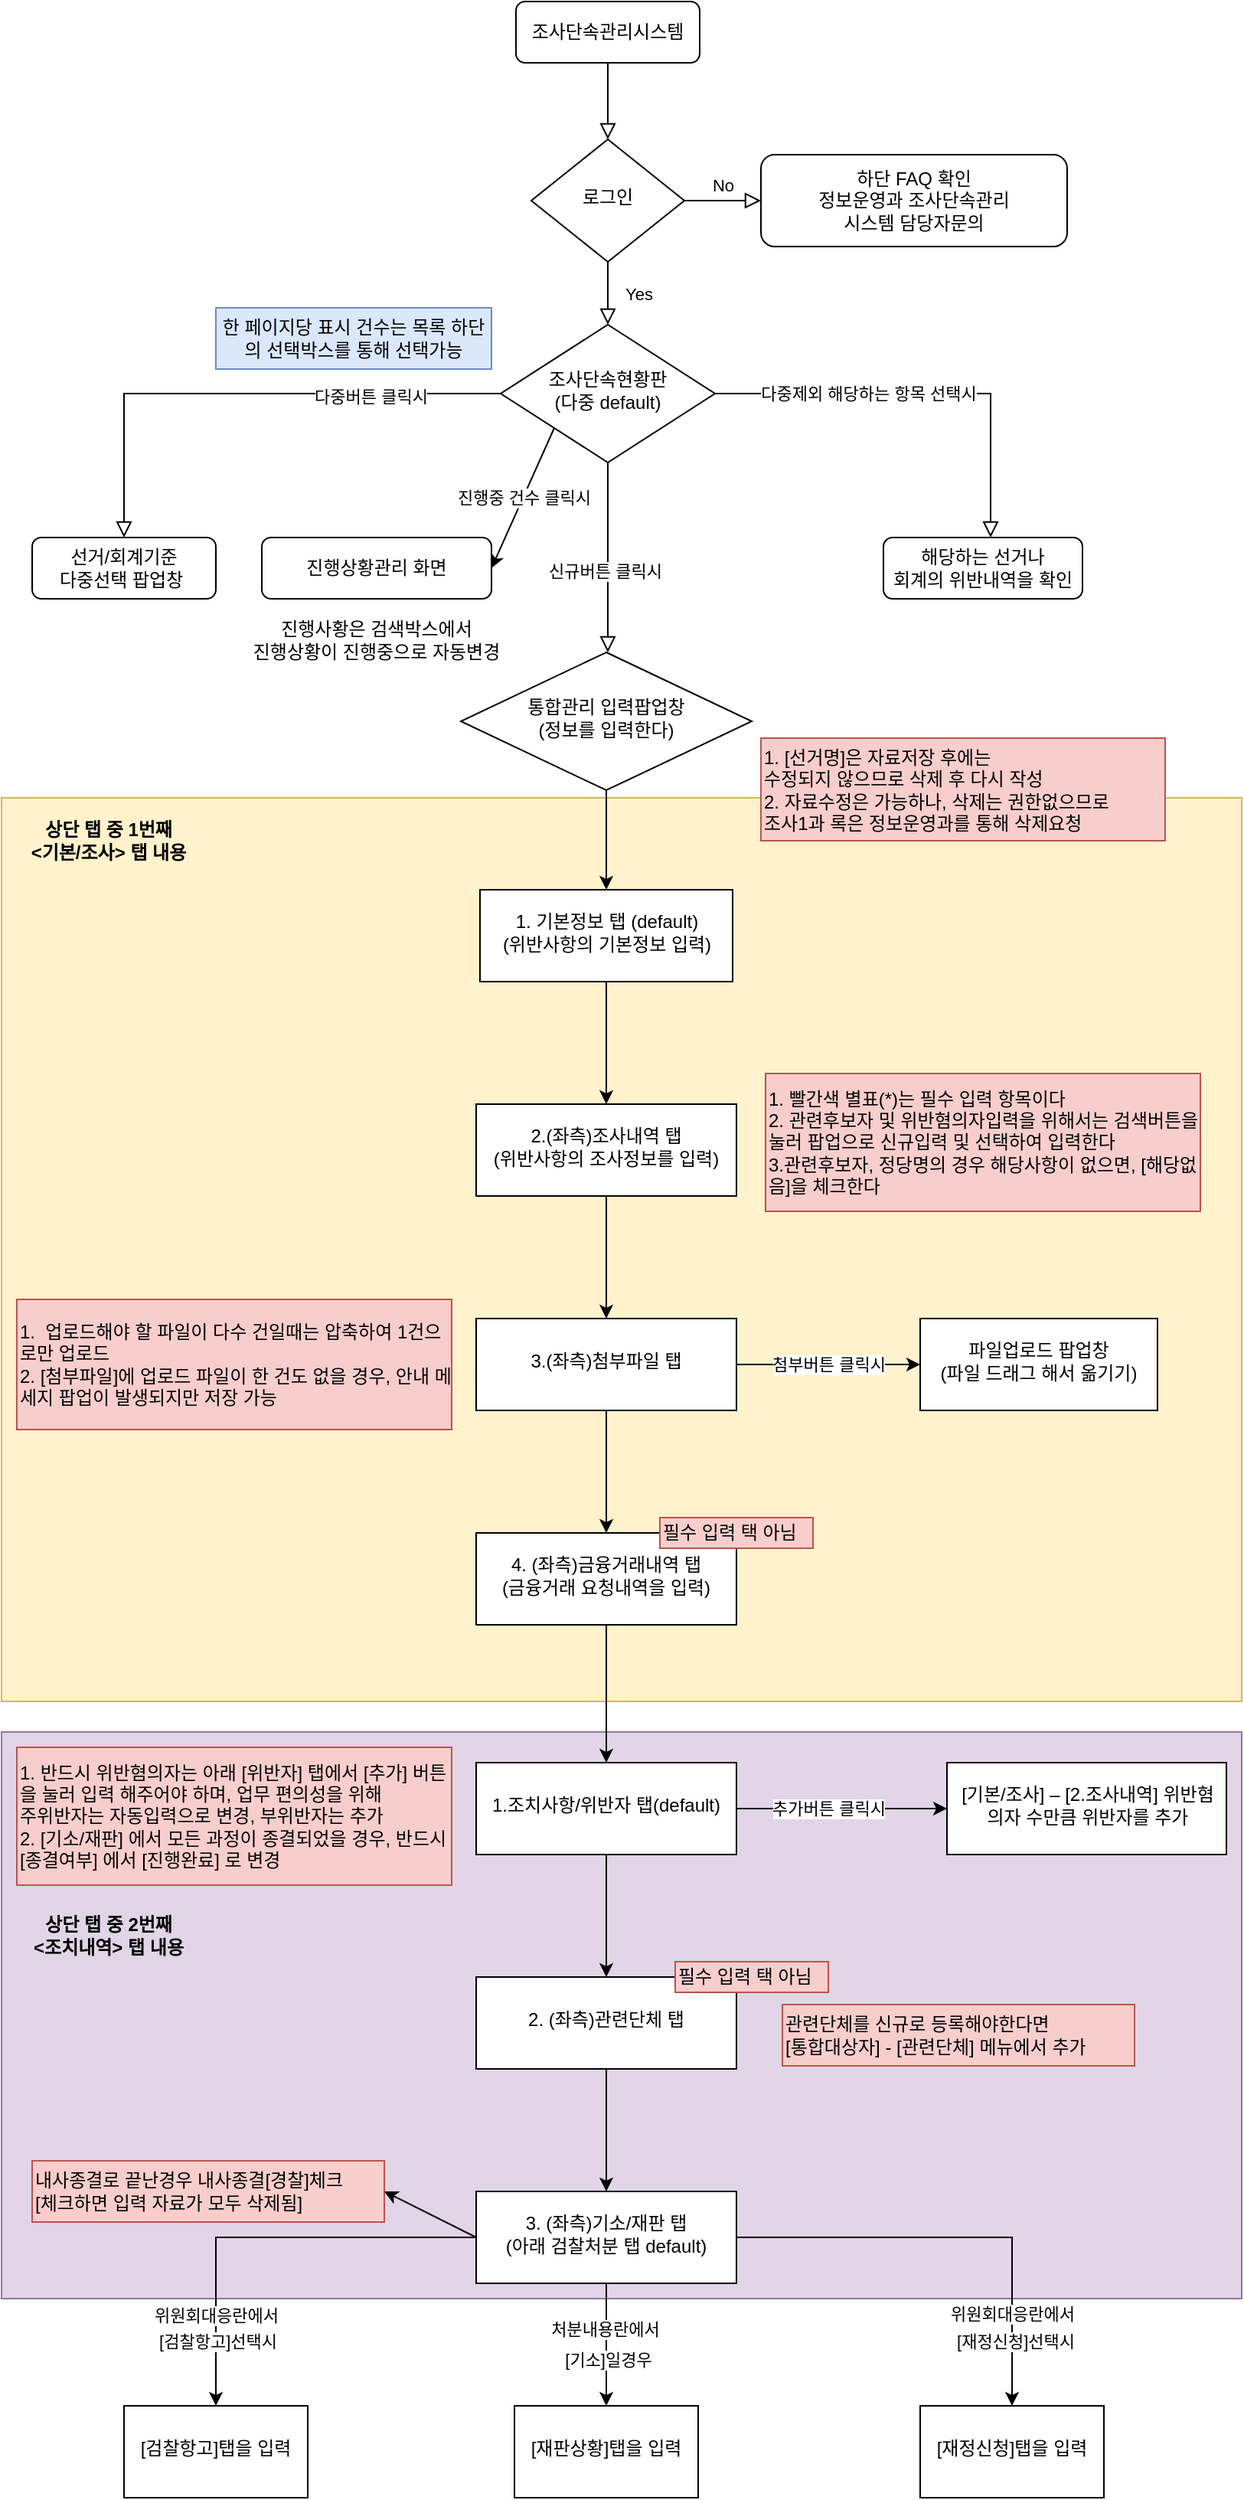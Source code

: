<mxfile version="14.5.10" type="github">
  <diagram id="C5RBs43oDa-KdzZeNtuy" name="Page-1">
    <mxGraphModel dx="1038" dy="548" grid="1" gridSize="10" guides="1" tooltips="1" connect="1" arrows="1" fold="1" page="1" pageScale="1" pageWidth="827" pageHeight="1169" math="0" shadow="0">
      <root>
        <mxCell id="WIyWlLk6GJQsqaUBKTNV-0" />
        <mxCell id="WIyWlLk6GJQsqaUBKTNV-1" parent="WIyWlLk6GJQsqaUBKTNV-0" />
        <mxCell id="VF_8aTGz_swJNqBdA8Xl-57" value="" style="rounded=0;whiteSpace=wrap;html=1;fillColor=#e1d5e7;strokeColor=#9673a6;" vertex="1" parent="WIyWlLk6GJQsqaUBKTNV-1">
          <mxGeometry x="10" y="1200" width="810" height="370" as="geometry" />
        </mxCell>
        <mxCell id="VF_8aTGz_swJNqBdA8Xl-43" value="" style="rounded=0;whiteSpace=wrap;html=1;fillColor=#fff2cc;strokeColor=#d6b656;" vertex="1" parent="WIyWlLk6GJQsqaUBKTNV-1">
          <mxGeometry x="10" y="590" width="810" height="590" as="geometry" />
        </mxCell>
        <mxCell id="WIyWlLk6GJQsqaUBKTNV-2" value="" style="rounded=0;html=1;jettySize=auto;orthogonalLoop=1;fontSize=11;endArrow=block;endFill=0;endSize=8;strokeWidth=1;shadow=0;labelBackgroundColor=none;edgeStyle=orthogonalEdgeStyle;" parent="WIyWlLk6GJQsqaUBKTNV-1" source="WIyWlLk6GJQsqaUBKTNV-3" target="WIyWlLk6GJQsqaUBKTNV-6" edge="1">
          <mxGeometry relative="1" as="geometry" />
        </mxCell>
        <mxCell id="WIyWlLk6GJQsqaUBKTNV-3" value="조사단속관리시스템" style="rounded=1;whiteSpace=wrap;html=1;fontSize=12;glass=0;strokeWidth=1;shadow=0;" parent="WIyWlLk6GJQsqaUBKTNV-1" vertex="1">
          <mxGeometry x="346" y="70" width="120" height="40" as="geometry" />
        </mxCell>
        <mxCell id="WIyWlLk6GJQsqaUBKTNV-4" value="Yes" style="rounded=0;html=1;jettySize=auto;orthogonalLoop=1;fontSize=11;endArrow=block;endFill=0;endSize=8;strokeWidth=1;shadow=0;labelBackgroundColor=none;edgeStyle=orthogonalEdgeStyle;" parent="WIyWlLk6GJQsqaUBKTNV-1" source="WIyWlLk6GJQsqaUBKTNV-6" target="WIyWlLk6GJQsqaUBKTNV-10" edge="1">
          <mxGeometry y="20" relative="1" as="geometry">
            <mxPoint as="offset" />
          </mxGeometry>
        </mxCell>
        <mxCell id="WIyWlLk6GJQsqaUBKTNV-5" value="No" style="edgeStyle=orthogonalEdgeStyle;rounded=0;html=1;jettySize=auto;orthogonalLoop=1;fontSize=11;endArrow=block;endFill=0;endSize=8;strokeWidth=1;shadow=0;labelBackgroundColor=none;" parent="WIyWlLk6GJQsqaUBKTNV-1" source="WIyWlLk6GJQsqaUBKTNV-6" target="WIyWlLk6GJQsqaUBKTNV-7" edge="1">
          <mxGeometry y="10" relative="1" as="geometry">
            <mxPoint as="offset" />
          </mxGeometry>
        </mxCell>
        <mxCell id="WIyWlLk6GJQsqaUBKTNV-6" value="로그인" style="rhombus;whiteSpace=wrap;html=1;shadow=0;fontFamily=Helvetica;fontSize=12;align=center;strokeWidth=1;spacing=6;spacingTop=-4;" parent="WIyWlLk6GJQsqaUBKTNV-1" vertex="1">
          <mxGeometry x="356" y="160" width="100" height="80" as="geometry" />
        </mxCell>
        <mxCell id="WIyWlLk6GJQsqaUBKTNV-7" value="하단 FAQ 확인&lt;br&gt;정보운영과 조사단속관리 &lt;br&gt;시스템 담당자문의" style="rounded=1;whiteSpace=wrap;html=1;fontSize=12;glass=0;strokeWidth=1;shadow=0;" parent="WIyWlLk6GJQsqaUBKTNV-1" vertex="1">
          <mxGeometry x="506" y="170" width="200" height="60" as="geometry" />
        </mxCell>
        <mxCell id="WIyWlLk6GJQsqaUBKTNV-8" value="" style="rounded=0;html=1;jettySize=auto;orthogonalLoop=1;fontSize=11;endArrow=block;endFill=0;endSize=8;strokeWidth=1;shadow=0;labelBackgroundColor=none;edgeStyle=orthogonalEdgeStyle;entryX=0.5;entryY=0;entryDx=0;entryDy=0;" parent="WIyWlLk6GJQsqaUBKTNV-1" edge="1">
          <mxGeometry x="0.758" y="44" relative="1" as="geometry">
            <mxPoint as="offset" />
            <mxPoint x="406" y="371" as="sourcePoint" />
            <mxPoint x="406" y="495" as="targetPoint" />
            <Array as="points" />
          </mxGeometry>
        </mxCell>
        <mxCell id="VF_8aTGz_swJNqBdA8Xl-21" value="신규버튼 클릭시" style="edgeLabel;html=1;align=center;verticalAlign=middle;resizable=0;points=[];" vertex="1" connectable="0" parent="WIyWlLk6GJQsqaUBKTNV-8">
          <mxGeometry x="0.136" y="-2" relative="1" as="geometry">
            <mxPoint as="offset" />
          </mxGeometry>
        </mxCell>
        <mxCell id="WIyWlLk6GJQsqaUBKTNV-9" value="" style="edgeStyle=orthogonalEdgeStyle;rounded=0;html=1;jettySize=auto;orthogonalLoop=1;fontSize=11;endArrow=block;endFill=0;endSize=8;strokeWidth=1;shadow=0;labelBackgroundColor=none;" parent="WIyWlLk6GJQsqaUBKTNV-1" source="WIyWlLk6GJQsqaUBKTNV-10" target="WIyWlLk6GJQsqaUBKTNV-12" edge="1">
          <mxGeometry y="10" relative="1" as="geometry">
            <mxPoint as="offset" />
            <Array as="points">
              <mxPoint x="656" y="326" />
            </Array>
          </mxGeometry>
        </mxCell>
        <mxCell id="VF_8aTGz_swJNqBdA8Xl-8" value="다중제외 해당하는 항목 선택시" style="edgeLabel;html=1;align=center;verticalAlign=middle;resizable=0;points=[];" vertex="1" connectable="0" parent="WIyWlLk6GJQsqaUBKTNV-9">
          <mxGeometry x="-0.275" relative="1" as="geometry">
            <mxPoint as="offset" />
          </mxGeometry>
        </mxCell>
        <mxCell id="WIyWlLk6GJQsqaUBKTNV-10" value="조사단속현황판&lt;br&gt;(다중 default)" style="rhombus;whiteSpace=wrap;html=1;shadow=0;fontFamily=Helvetica;fontSize=12;align=center;strokeWidth=1;spacing=6;spacingTop=-4;" parent="WIyWlLk6GJQsqaUBKTNV-1" vertex="1">
          <mxGeometry x="336" y="281" width="140" height="90" as="geometry" />
        </mxCell>
        <mxCell id="WIyWlLk6GJQsqaUBKTNV-12" value=" 해당하는 선거나 &lt;br&gt;회계의 위반내역을 확인" style="rounded=1;whiteSpace=wrap;html=1;fontSize=12;glass=0;strokeWidth=1;shadow=0;" parent="WIyWlLk6GJQsqaUBKTNV-1" vertex="1">
          <mxGeometry x="586" y="420" width="130" height="40" as="geometry" />
        </mxCell>
        <mxCell id="VF_8aTGz_swJNqBdA8Xl-0" value="한 페이지당 표시 건수는 목록 하단의 선택박스를 통해 선택가능" style="text;html=1;strokeColor=#6c8ebf;fillColor=#dae8fc;align=center;verticalAlign=middle;whiteSpace=wrap;rounded=0;" vertex="1" parent="WIyWlLk6GJQsqaUBKTNV-1">
          <mxGeometry x="150" y="270" width="180" height="40" as="geometry" />
        </mxCell>
        <mxCell id="VF_8aTGz_swJNqBdA8Xl-3" value="선거/회계기준 &lt;br&gt;다중선택 팝업창&amp;nbsp;" style="rounded=1;whiteSpace=wrap;html=1;fontSize=12;glass=0;strokeWidth=1;shadow=0;" vertex="1" parent="WIyWlLk6GJQsqaUBKTNV-1">
          <mxGeometry x="30" y="420" width="120" height="40" as="geometry" />
        </mxCell>
        <mxCell id="VF_8aTGz_swJNqBdA8Xl-4" value="" style="edgeStyle=orthogonalEdgeStyle;rounded=0;html=1;jettySize=auto;orthogonalLoop=1;fontSize=11;endArrow=block;endFill=0;endSize=8;strokeWidth=1;shadow=0;labelBackgroundColor=none;exitX=0;exitY=0.5;exitDx=0;exitDy=0;" edge="1" parent="WIyWlLk6GJQsqaUBKTNV-1" source="WIyWlLk6GJQsqaUBKTNV-10" target="VF_8aTGz_swJNqBdA8Xl-3">
          <mxGeometry x="-0.286" y="14" relative="1" as="geometry">
            <mxPoint as="offset" />
            <mxPoint x="486" y="336" as="sourcePoint" />
            <mxPoint x="636" y="420" as="targetPoint" />
          </mxGeometry>
        </mxCell>
        <mxCell id="VF_8aTGz_swJNqBdA8Xl-6" value="다중버튼 클릭시" style="edgeLabel;html=1;align=center;verticalAlign=middle;resizable=0;points=[];" vertex="1" connectable="0" parent="VF_8aTGz_swJNqBdA8Xl-4">
          <mxGeometry x="-0.498" y="2" relative="1" as="geometry">
            <mxPoint as="offset" />
          </mxGeometry>
        </mxCell>
        <mxCell id="VF_8aTGz_swJNqBdA8Xl-11" value="진행상황관리 화면" style="rounded=1;whiteSpace=wrap;html=1;fontSize=12;glass=0;strokeWidth=1;shadow=0;" vertex="1" parent="WIyWlLk6GJQsqaUBKTNV-1">
          <mxGeometry x="180" y="420" width="150" height="40" as="geometry" />
        </mxCell>
        <mxCell id="VF_8aTGz_swJNqBdA8Xl-15" value="진행중 건수 클릭시" style="endArrow=classic;html=1;exitX=0;exitY=1;exitDx=0;exitDy=0;entryX=1;entryY=0.5;entryDx=0;entryDy=0;" edge="1" parent="WIyWlLk6GJQsqaUBKTNV-1" source="WIyWlLk6GJQsqaUBKTNV-10" target="VF_8aTGz_swJNqBdA8Xl-11">
          <mxGeometry width="50" height="50" relative="1" as="geometry">
            <mxPoint x="310" y="500" as="sourcePoint" />
            <mxPoint x="360" y="450" as="targetPoint" />
          </mxGeometry>
        </mxCell>
        <mxCell id="VF_8aTGz_swJNqBdA8Xl-26" value="" style="edgeStyle=orthogonalEdgeStyle;rounded=0;orthogonalLoop=1;jettySize=auto;html=1;" edge="1" parent="WIyWlLk6GJQsqaUBKTNV-1" source="VF_8aTGz_swJNqBdA8Xl-17" target="VF_8aTGz_swJNqBdA8Xl-25">
          <mxGeometry relative="1" as="geometry" />
        </mxCell>
        <mxCell id="VF_8aTGz_swJNqBdA8Xl-17" value="통합관리 입력팝업창&lt;br&gt;(정보를 입력한다)" style="rhombus;whiteSpace=wrap;html=1;shadow=0;fontFamily=Helvetica;fontSize=12;align=center;strokeWidth=1;spacing=6;spacingTop=-4;" vertex="1" parent="WIyWlLk6GJQsqaUBKTNV-1">
          <mxGeometry x="310" y="495" width="190" height="90" as="geometry" />
        </mxCell>
        <mxCell id="VF_8aTGz_swJNqBdA8Xl-18" value="진행사황은 검색박스에서&lt;br&gt;진행상황이 진행중으로 자동변경" style="text;html=1;strokeColor=none;fillColor=none;align=center;verticalAlign=middle;whiteSpace=wrap;rounded=0;" vertex="1" parent="WIyWlLk6GJQsqaUBKTNV-1">
          <mxGeometry x="165" y="470" width="180" height="34" as="geometry" />
        </mxCell>
        <mxCell id="VF_8aTGz_swJNqBdA8Xl-22" value="1. [선거명]은 자료저장 후에는 &lt;br&gt;수정되지 않으므로 삭제 후 다시 작성&lt;br&gt;2. 자료수정은 가능하나, 삭제는 권한없으므로&lt;br&gt;조사1과 록은 정보운영과를 통해 삭제요청" style="text;html=1;strokeColor=#b85450;fillColor=#f8cecc;align=left;verticalAlign=middle;whiteSpace=wrap;rounded=0;" vertex="1" parent="WIyWlLk6GJQsqaUBKTNV-1">
          <mxGeometry x="506" y="551" width="264" height="67" as="geometry" />
        </mxCell>
        <mxCell id="VF_8aTGz_swJNqBdA8Xl-28" value="" style="edgeStyle=orthogonalEdgeStyle;rounded=0;orthogonalLoop=1;jettySize=auto;html=1;" edge="1" parent="WIyWlLk6GJQsqaUBKTNV-1" source="VF_8aTGz_swJNqBdA8Xl-25" target="VF_8aTGz_swJNqBdA8Xl-27">
          <mxGeometry relative="1" as="geometry" />
        </mxCell>
        <mxCell id="VF_8aTGz_swJNqBdA8Xl-25" value="1. 기본정보 탭 (default)&lt;br&gt;(위반사항의 기본정보 입력)" style="whiteSpace=wrap;html=1;shadow=0;strokeWidth=1;spacing=6;spacingTop=-4;" vertex="1" parent="WIyWlLk6GJQsqaUBKTNV-1">
          <mxGeometry x="322.5" y="650" width="165" height="60" as="geometry" />
        </mxCell>
        <mxCell id="VF_8aTGz_swJNqBdA8Xl-30" value="" style="edgeStyle=orthogonalEdgeStyle;rounded=0;orthogonalLoop=1;jettySize=auto;html=1;" edge="1" parent="WIyWlLk6GJQsqaUBKTNV-1" source="VF_8aTGz_swJNqBdA8Xl-27" target="VF_8aTGz_swJNqBdA8Xl-29">
          <mxGeometry relative="1" as="geometry" />
        </mxCell>
        <mxCell id="VF_8aTGz_swJNqBdA8Xl-27" value="2.(좌측)조사내역 탭&lt;br&gt;(위반사항의 조사정보를 입력)" style="whiteSpace=wrap;html=1;shadow=0;strokeWidth=1;spacing=6;spacingTop=-4;" vertex="1" parent="WIyWlLk6GJQsqaUBKTNV-1">
          <mxGeometry x="320" y="790" width="170" height="60" as="geometry" />
        </mxCell>
        <mxCell id="VF_8aTGz_swJNqBdA8Xl-33" value="첨부버튼 클릭시" style="edgeStyle=orthogonalEdgeStyle;rounded=0;orthogonalLoop=1;jettySize=auto;html=1;" edge="1" parent="WIyWlLk6GJQsqaUBKTNV-1" source="VF_8aTGz_swJNqBdA8Xl-29" target="VF_8aTGz_swJNqBdA8Xl-32">
          <mxGeometry relative="1" as="geometry" />
        </mxCell>
        <mxCell id="VF_8aTGz_swJNqBdA8Xl-36" value="" style="edgeStyle=orthogonalEdgeStyle;rounded=0;orthogonalLoop=1;jettySize=auto;html=1;" edge="1" parent="WIyWlLk6GJQsqaUBKTNV-1" source="VF_8aTGz_swJNqBdA8Xl-29" target="VF_8aTGz_swJNqBdA8Xl-35">
          <mxGeometry relative="1" as="geometry" />
        </mxCell>
        <mxCell id="VF_8aTGz_swJNqBdA8Xl-29" value="3.(좌측)첨부파일 탭" style="whiteSpace=wrap;html=1;shadow=0;strokeWidth=1;spacing=6;spacingTop=-4;" vertex="1" parent="WIyWlLk6GJQsqaUBKTNV-1">
          <mxGeometry x="320" y="930" width="170" height="60" as="geometry" />
        </mxCell>
        <mxCell id="VF_8aTGz_swJNqBdA8Xl-31" value="1. 빨간색 별표(*)는 필수 입력 항목이다&lt;br&gt;2. 관련후보자 및 위반혐의자입력을 위해서는 검색버튼을 눌러 팝업으로 신규입력 및 선택하여 입력한다&lt;br&gt;3.관련후보자, 정당명의 경우 해당사항이 없으면, [해당없음]을 체크한다" style="text;html=1;strokeColor=#b85450;fillColor=#f8cecc;align=left;verticalAlign=middle;whiteSpace=wrap;rounded=0;" vertex="1" parent="WIyWlLk6GJQsqaUBKTNV-1">
          <mxGeometry x="509" y="770" width="284" height="90" as="geometry" />
        </mxCell>
        <mxCell id="VF_8aTGz_swJNqBdA8Xl-32" value="파일업로드 팝업창&lt;br&gt;(파일 드래그 해서 옮기기)" style="whiteSpace=wrap;html=1;shadow=0;strokeWidth=1;spacing=6;spacingTop=-4;" vertex="1" parent="WIyWlLk6GJQsqaUBKTNV-1">
          <mxGeometry x="610" y="930" width="155" height="60" as="geometry" />
        </mxCell>
        <mxCell id="VF_8aTGz_swJNqBdA8Xl-34" value="1.&amp;nbsp; 업로드해야 할 파일이 다수 건일때는 압축하여 1건으로만 업로드&lt;br&gt;2.&amp;nbsp;[첨부파일]에 업로드 파일이 한 건도 없을 경우, 안내 메세지 팝업이 발생되지만 저장 가능" style="text;html=1;strokeColor=#b85450;fillColor=#f8cecc;align=left;verticalAlign=middle;whiteSpace=wrap;rounded=0;" vertex="1" parent="WIyWlLk6GJQsqaUBKTNV-1">
          <mxGeometry x="20" y="917.5" width="284" height="85" as="geometry" />
        </mxCell>
        <mxCell id="VF_8aTGz_swJNqBdA8Xl-38" value="" style="edgeStyle=orthogonalEdgeStyle;rounded=0;orthogonalLoop=1;jettySize=auto;html=1;" edge="1" parent="WIyWlLk6GJQsqaUBKTNV-1" source="VF_8aTGz_swJNqBdA8Xl-35" target="VF_8aTGz_swJNqBdA8Xl-37">
          <mxGeometry relative="1" as="geometry" />
        </mxCell>
        <mxCell id="VF_8aTGz_swJNqBdA8Xl-35" value="4. (좌측)금융거래내역 탭&lt;br&gt;(금융거래 요청내역을 입력)" style="whiteSpace=wrap;html=1;shadow=0;strokeWidth=1;spacing=6;spacingTop=-4;" vertex="1" parent="WIyWlLk6GJQsqaUBKTNV-1">
          <mxGeometry x="320" y="1070" width="170" height="60" as="geometry" />
        </mxCell>
        <mxCell id="VF_8aTGz_swJNqBdA8Xl-47" value="" style="edgeStyle=orthogonalEdgeStyle;rounded=0;orthogonalLoop=1;jettySize=auto;html=1;" edge="1" parent="WIyWlLk6GJQsqaUBKTNV-1" source="VF_8aTGz_swJNqBdA8Xl-37" target="VF_8aTGz_swJNqBdA8Xl-46">
          <mxGeometry relative="1" as="geometry" />
        </mxCell>
        <mxCell id="VF_8aTGz_swJNqBdA8Xl-48" value="추가버튼 클릭시" style="edgeLabel;html=1;align=center;verticalAlign=middle;resizable=0;points=[];" vertex="1" connectable="0" parent="VF_8aTGz_swJNqBdA8Xl-47">
          <mxGeometry x="0.189" y="2" relative="1" as="geometry">
            <mxPoint x="-22" y="2" as="offset" />
          </mxGeometry>
        </mxCell>
        <mxCell id="VF_8aTGz_swJNqBdA8Xl-52" value="" style="edgeStyle=orthogonalEdgeStyle;rounded=0;orthogonalLoop=1;jettySize=auto;html=1;" edge="1" parent="WIyWlLk6GJQsqaUBKTNV-1" source="VF_8aTGz_swJNqBdA8Xl-37" target="VF_8aTGz_swJNqBdA8Xl-51">
          <mxGeometry relative="1" as="geometry" />
        </mxCell>
        <mxCell id="VF_8aTGz_swJNqBdA8Xl-37" value="1.조치사항/위반자 탭(default)" style="whiteSpace=wrap;html=1;shadow=0;strokeWidth=1;spacing=6;spacingTop=-4;" vertex="1" parent="WIyWlLk6GJQsqaUBKTNV-1">
          <mxGeometry x="320" y="1220" width="170" height="60" as="geometry" />
        </mxCell>
        <mxCell id="VF_8aTGz_swJNqBdA8Xl-39" value="필수 입력 택 아님" style="text;html=1;strokeColor=#b85450;fillColor=#f8cecc;align=left;verticalAlign=middle;whiteSpace=wrap;rounded=0;" vertex="1" parent="WIyWlLk6GJQsqaUBKTNV-1">
          <mxGeometry x="440" y="1060" width="100" height="20" as="geometry" />
        </mxCell>
        <mxCell id="VF_8aTGz_swJNqBdA8Xl-44" value="&lt;b&gt;상단 탭 중 1번째 &lt;br&gt;&amp;lt;기본/조사&amp;gt; 탭 내용&lt;/b&gt;" style="text;html=1;strokeColor=none;fillColor=none;align=center;verticalAlign=middle;whiteSpace=wrap;rounded=0;" vertex="1" parent="WIyWlLk6GJQsqaUBKTNV-1">
          <mxGeometry x="20" y="601" width="120" height="34" as="geometry" />
        </mxCell>
        <mxCell id="VF_8aTGz_swJNqBdA8Xl-46" value="&lt;span style=&quot;text-align: left&quot;&gt;[기본/조사] – [2.조사내역] 위반혐의자 수만큼 &lt;/span&gt;위반자를 추가" style="whiteSpace=wrap;html=1;shadow=0;strokeWidth=1;spacing=6;spacingTop=-4;" vertex="1" parent="WIyWlLk6GJQsqaUBKTNV-1">
          <mxGeometry x="627.5" y="1220" width="182.5" height="60" as="geometry" />
        </mxCell>
        <mxCell id="VF_8aTGz_swJNqBdA8Xl-50" value="1. 반드시 위반혐의자는 아래 [위반자] 탭에서 [추가] 버튼을 눌러 입력 해주어야 하며, 업무 편의성을 위해&lt;br&gt; 주위반자는 자동입력으로 변경, 부위반자는 추가&lt;br&gt;2. [기소/재판] 에서 모든 과정이 종결되었을 경우, 반드시 [종결여부] 에서 [진행완료] 로 변경" style="text;html=1;strokeColor=#b85450;fillColor=#f8cecc;align=left;verticalAlign=middle;whiteSpace=wrap;rounded=0;" vertex="1" parent="WIyWlLk6GJQsqaUBKTNV-1">
          <mxGeometry x="20" y="1210" width="284" height="90" as="geometry" />
        </mxCell>
        <mxCell id="VF_8aTGz_swJNqBdA8Xl-56" value="" style="edgeStyle=orthogonalEdgeStyle;rounded=0;orthogonalLoop=1;jettySize=auto;html=1;" edge="1" parent="WIyWlLk6GJQsqaUBKTNV-1" source="VF_8aTGz_swJNqBdA8Xl-51" target="VF_8aTGz_swJNqBdA8Xl-55">
          <mxGeometry relative="1" as="geometry" />
        </mxCell>
        <mxCell id="VF_8aTGz_swJNqBdA8Xl-51" value="2. (좌측)관련단체 탭" style="whiteSpace=wrap;html=1;shadow=0;strokeWidth=1;spacing=6;spacingTop=-4;" vertex="1" parent="WIyWlLk6GJQsqaUBKTNV-1">
          <mxGeometry x="320" y="1360" width="170" height="60" as="geometry" />
        </mxCell>
        <mxCell id="VF_8aTGz_swJNqBdA8Xl-53" value="필수 입력 택 아님" style="text;html=1;strokeColor=#b85450;fillColor=#f8cecc;align=left;verticalAlign=middle;whiteSpace=wrap;rounded=0;" vertex="1" parent="WIyWlLk6GJQsqaUBKTNV-1">
          <mxGeometry x="450" y="1350" width="100" height="20" as="geometry" />
        </mxCell>
        <mxCell id="VF_8aTGz_swJNqBdA8Xl-54" value="관련단체를 신규로 등록해야한다면 &lt;br&gt;[통합대상자] - [관련단체] 메뉴에서 추가" style="text;html=1;strokeColor=#b85450;fillColor=#f8cecc;align=left;verticalAlign=middle;whiteSpace=wrap;rounded=0;" vertex="1" parent="WIyWlLk6GJQsqaUBKTNV-1">
          <mxGeometry x="520" y="1378" width="230" height="40" as="geometry" />
        </mxCell>
        <mxCell id="VF_8aTGz_swJNqBdA8Xl-60" value="" style="edgeStyle=orthogonalEdgeStyle;rounded=0;orthogonalLoop=1;jettySize=auto;html=1;" edge="1" parent="WIyWlLk6GJQsqaUBKTNV-1" source="VF_8aTGz_swJNqBdA8Xl-55" target="VF_8aTGz_swJNqBdA8Xl-59">
          <mxGeometry relative="1" as="geometry" />
        </mxCell>
        <mxCell id="VF_8aTGz_swJNqBdA8Xl-72" value="처분내용란에서" style="edgeLabel;html=1;align=center;verticalAlign=middle;resizable=0;points=[];" vertex="1" connectable="0" parent="VF_8aTGz_swJNqBdA8Xl-60">
          <mxGeometry x="-0.265" y="-1" relative="1" as="geometry">
            <mxPoint as="offset" />
          </mxGeometry>
        </mxCell>
        <mxCell id="VF_8aTGz_swJNqBdA8Xl-73" value="[기소]일경우" style="edgeLabel;html=1;align=center;verticalAlign=middle;resizable=0;points=[];" vertex="1" connectable="0" parent="VF_8aTGz_swJNqBdA8Xl-60">
          <mxGeometry x="0.235" y="1" relative="1" as="geometry">
            <mxPoint as="offset" />
          </mxGeometry>
        </mxCell>
        <mxCell id="VF_8aTGz_swJNqBdA8Xl-62" value="" style="edgeStyle=orthogonalEdgeStyle;rounded=0;orthogonalLoop=1;jettySize=auto;html=1;" edge="1" parent="WIyWlLk6GJQsqaUBKTNV-1" source="VF_8aTGz_swJNqBdA8Xl-55" target="VF_8aTGz_swJNqBdA8Xl-61">
          <mxGeometry relative="1" as="geometry" />
        </mxCell>
        <mxCell id="VF_8aTGz_swJNqBdA8Xl-65" value="[검찰항고]선택시" style="edgeLabel;html=1;align=center;verticalAlign=middle;resizable=0;points=[];" vertex="1" connectable="0" parent="VF_8aTGz_swJNqBdA8Xl-62">
          <mxGeometry x="0.696" y="1" relative="1" as="geometry">
            <mxPoint as="offset" />
          </mxGeometry>
        </mxCell>
        <mxCell id="VF_8aTGz_swJNqBdA8Xl-67" value="위원회대응란에서" style="edgeLabel;html=1;align=center;verticalAlign=middle;resizable=0;points=[];" vertex="1" connectable="0" parent="VF_8aTGz_swJNqBdA8Xl-62">
          <mxGeometry x="0.531" relative="1" as="geometry">
            <mxPoint y="6" as="offset" />
          </mxGeometry>
        </mxCell>
        <mxCell id="VF_8aTGz_swJNqBdA8Xl-64" value="" style="edgeStyle=orthogonalEdgeStyle;rounded=0;orthogonalLoop=1;jettySize=auto;html=1;" edge="1" parent="WIyWlLk6GJQsqaUBKTNV-1" source="VF_8aTGz_swJNqBdA8Xl-55" target="VF_8aTGz_swJNqBdA8Xl-63">
          <mxGeometry relative="1" as="geometry" />
        </mxCell>
        <mxCell id="VF_8aTGz_swJNqBdA8Xl-70" value="위원회대응란에서" style="edgeLabel;html=1;align=center;verticalAlign=middle;resizable=0;points=[];" vertex="1" connectable="0" parent="VF_8aTGz_swJNqBdA8Xl-64">
          <mxGeometry x="0.541" y="-2" relative="1" as="geometry">
            <mxPoint x="2" y="6" as="offset" />
          </mxGeometry>
        </mxCell>
        <mxCell id="VF_8aTGz_swJNqBdA8Xl-71" value="[재정신청]선택시" style="edgeLabel;html=1;align=center;verticalAlign=middle;resizable=0;points=[];" vertex="1" connectable="0" parent="VF_8aTGz_swJNqBdA8Xl-64">
          <mxGeometry x="0.706" y="2" relative="1" as="geometry">
            <mxPoint as="offset" />
          </mxGeometry>
        </mxCell>
        <mxCell id="VF_8aTGz_swJNqBdA8Xl-55" value="3. (좌측)기소/재판 탭&lt;br&gt;(아래 검찰처분 탭 default)" style="whiteSpace=wrap;html=1;shadow=0;strokeWidth=1;spacing=6;spacingTop=-4;" vertex="1" parent="WIyWlLk6GJQsqaUBKTNV-1">
          <mxGeometry x="320" y="1500" width="170" height="60" as="geometry" />
        </mxCell>
        <mxCell id="VF_8aTGz_swJNqBdA8Xl-58" value="&lt;b&gt;상단 탭 중 2번째 &lt;br&gt;&amp;lt;조치내역&amp;gt; 탭 내용&lt;/b&gt;" style="text;html=1;strokeColor=none;fillColor=none;align=center;verticalAlign=middle;whiteSpace=wrap;rounded=0;" vertex="1" parent="WIyWlLk6GJQsqaUBKTNV-1">
          <mxGeometry x="20" y="1316" width="120" height="34" as="geometry" />
        </mxCell>
        <mxCell id="VF_8aTGz_swJNqBdA8Xl-59" value="[재판상황]탭을 입력" style="whiteSpace=wrap;html=1;shadow=0;strokeWidth=1;spacing=6;spacingTop=-4;" vertex="1" parent="WIyWlLk6GJQsqaUBKTNV-1">
          <mxGeometry x="345" y="1640" width="120" height="60" as="geometry" />
        </mxCell>
        <mxCell id="VF_8aTGz_swJNqBdA8Xl-61" value="[검찰항고]탭을 입력" style="whiteSpace=wrap;html=1;shadow=0;strokeWidth=1;spacing=6;spacingTop=-4;" vertex="1" parent="WIyWlLk6GJQsqaUBKTNV-1">
          <mxGeometry x="90" y="1640" width="120" height="60" as="geometry" />
        </mxCell>
        <mxCell id="VF_8aTGz_swJNqBdA8Xl-63" value="[재정신청]탭을 입력" style="whiteSpace=wrap;html=1;shadow=0;strokeWidth=1;spacing=6;spacingTop=-4;" vertex="1" parent="WIyWlLk6GJQsqaUBKTNV-1">
          <mxGeometry x="610" y="1640" width="120" height="60" as="geometry" />
        </mxCell>
        <mxCell id="VF_8aTGz_swJNqBdA8Xl-74" value="내사종결로 끝난경우 내사종결[경찰]체크&lt;br&gt;[체크하면 입력 자료가 모두 삭제됨]" style="text;html=1;strokeColor=#b85450;fillColor=#f8cecc;align=left;verticalAlign=middle;whiteSpace=wrap;rounded=0;" vertex="1" parent="WIyWlLk6GJQsqaUBKTNV-1">
          <mxGeometry x="30" y="1480" width="230" height="40" as="geometry" />
        </mxCell>
        <mxCell id="VF_8aTGz_swJNqBdA8Xl-75" value="" style="endArrow=classic;html=1;entryX=1;entryY=0.5;entryDx=0;entryDy=0;exitX=0;exitY=0.5;exitDx=0;exitDy=0;" edge="1" parent="WIyWlLk6GJQsqaUBKTNV-1" source="VF_8aTGz_swJNqBdA8Xl-55" target="VF_8aTGz_swJNqBdA8Xl-74">
          <mxGeometry width="50" height="50" relative="1" as="geometry">
            <mxPoint x="310" y="1640" as="sourcePoint" />
            <mxPoint x="360" y="1590" as="targetPoint" />
          </mxGeometry>
        </mxCell>
      </root>
    </mxGraphModel>
  </diagram>
</mxfile>
